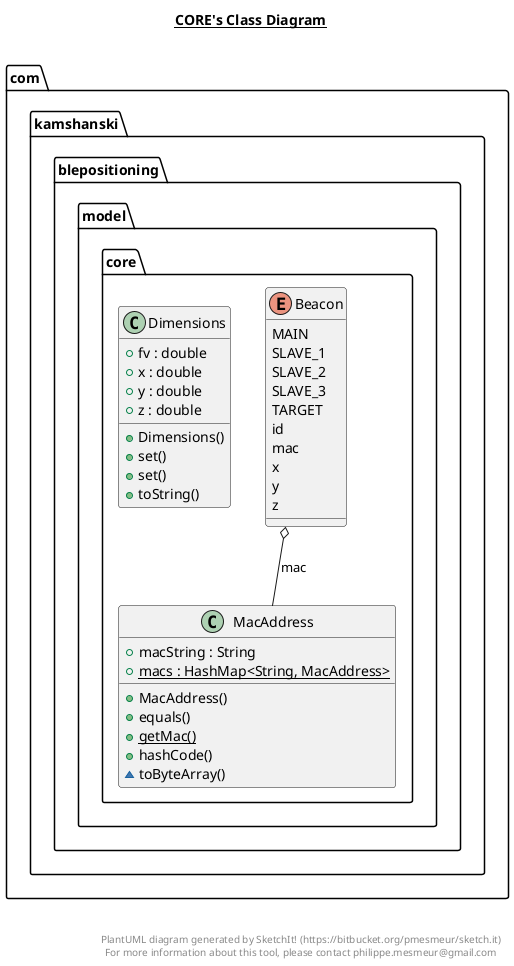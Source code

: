 @startuml

title __CORE's Class Diagram__\n

  namespace com.kamshanski.blepositioning {
    namespace model {
      namespace core {
        enum Beacon {
          MAIN
          SLAVE_1
          SLAVE_2
          SLAVE_3
          TARGET
          id
          mac
          x
          y
          z
        }
      }
    }
  }
  

  namespace com.kamshanski.blepositioning {
    namespace model {
      namespace core {
        class com.kamshanski.blepositioning.model.core.Dimensions {
            + fv : double
            + x : double
            + y : double
            + z : double
            + Dimensions()
            + set()
            + set()
            + toString()
        }
      }
    }
  }
  

  namespace com.kamshanski.blepositioning {
    namespace model {
      namespace core {
        class com.kamshanski.blepositioning.model.core.MacAddress {
            + macString : String
            {static} + macs : HashMap<String, MacAddress>
            + MacAddress()
            + equals()
            {static} + getMac()
            + hashCode()
            ~ toByteArray()
        }
      }
    }
  }
  

  com.kamshanski.blepositioning.model.core.Beacon o-- com.kamshanski.blepositioning.model.core.MacAddress : mac


right footer


PlantUML diagram generated by SketchIt! (https://bitbucket.org/pmesmeur/sketch.it)
For more information about this tool, please contact philippe.mesmeur@gmail.com
endfooter

@enduml
